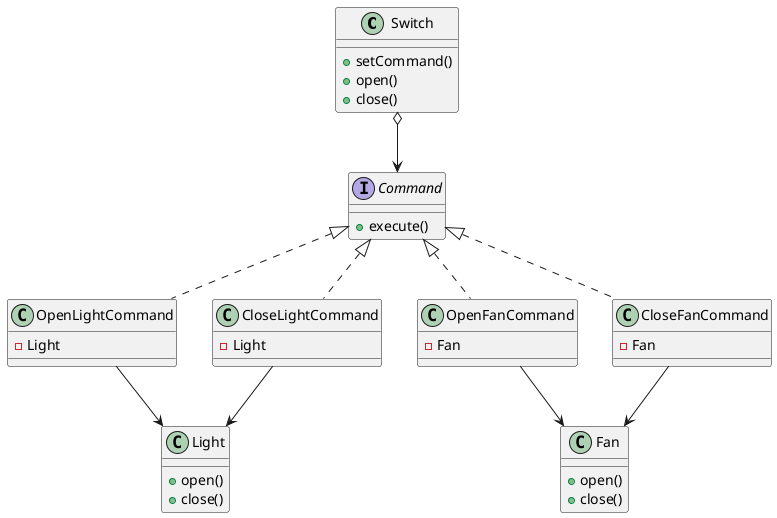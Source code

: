 @startuml
'https://plantuml.com/class-diagram

Switch o--> Command
class Switch
{
    +setCommand()
    +open()
    +close()
}

interface Command
{
    +execute()
}

class OpenLightCommand implements Command
{
   - Light
}
OpenLightCommand--> Light
class CloseLightCommand implements Command
{
    -Light
}
CloseLightCommand --> Light
class Light
{
    +open()
    +close()
}

class Fan
{
    +open()
    +close()
}
OpenFanCommand --> Fan
CloseFanCommand --> Fan
class OpenFanCommand implements Command
{
    -Fan
}
class CloseFanCommand implements Command
{
    -Fan
}

@enduml